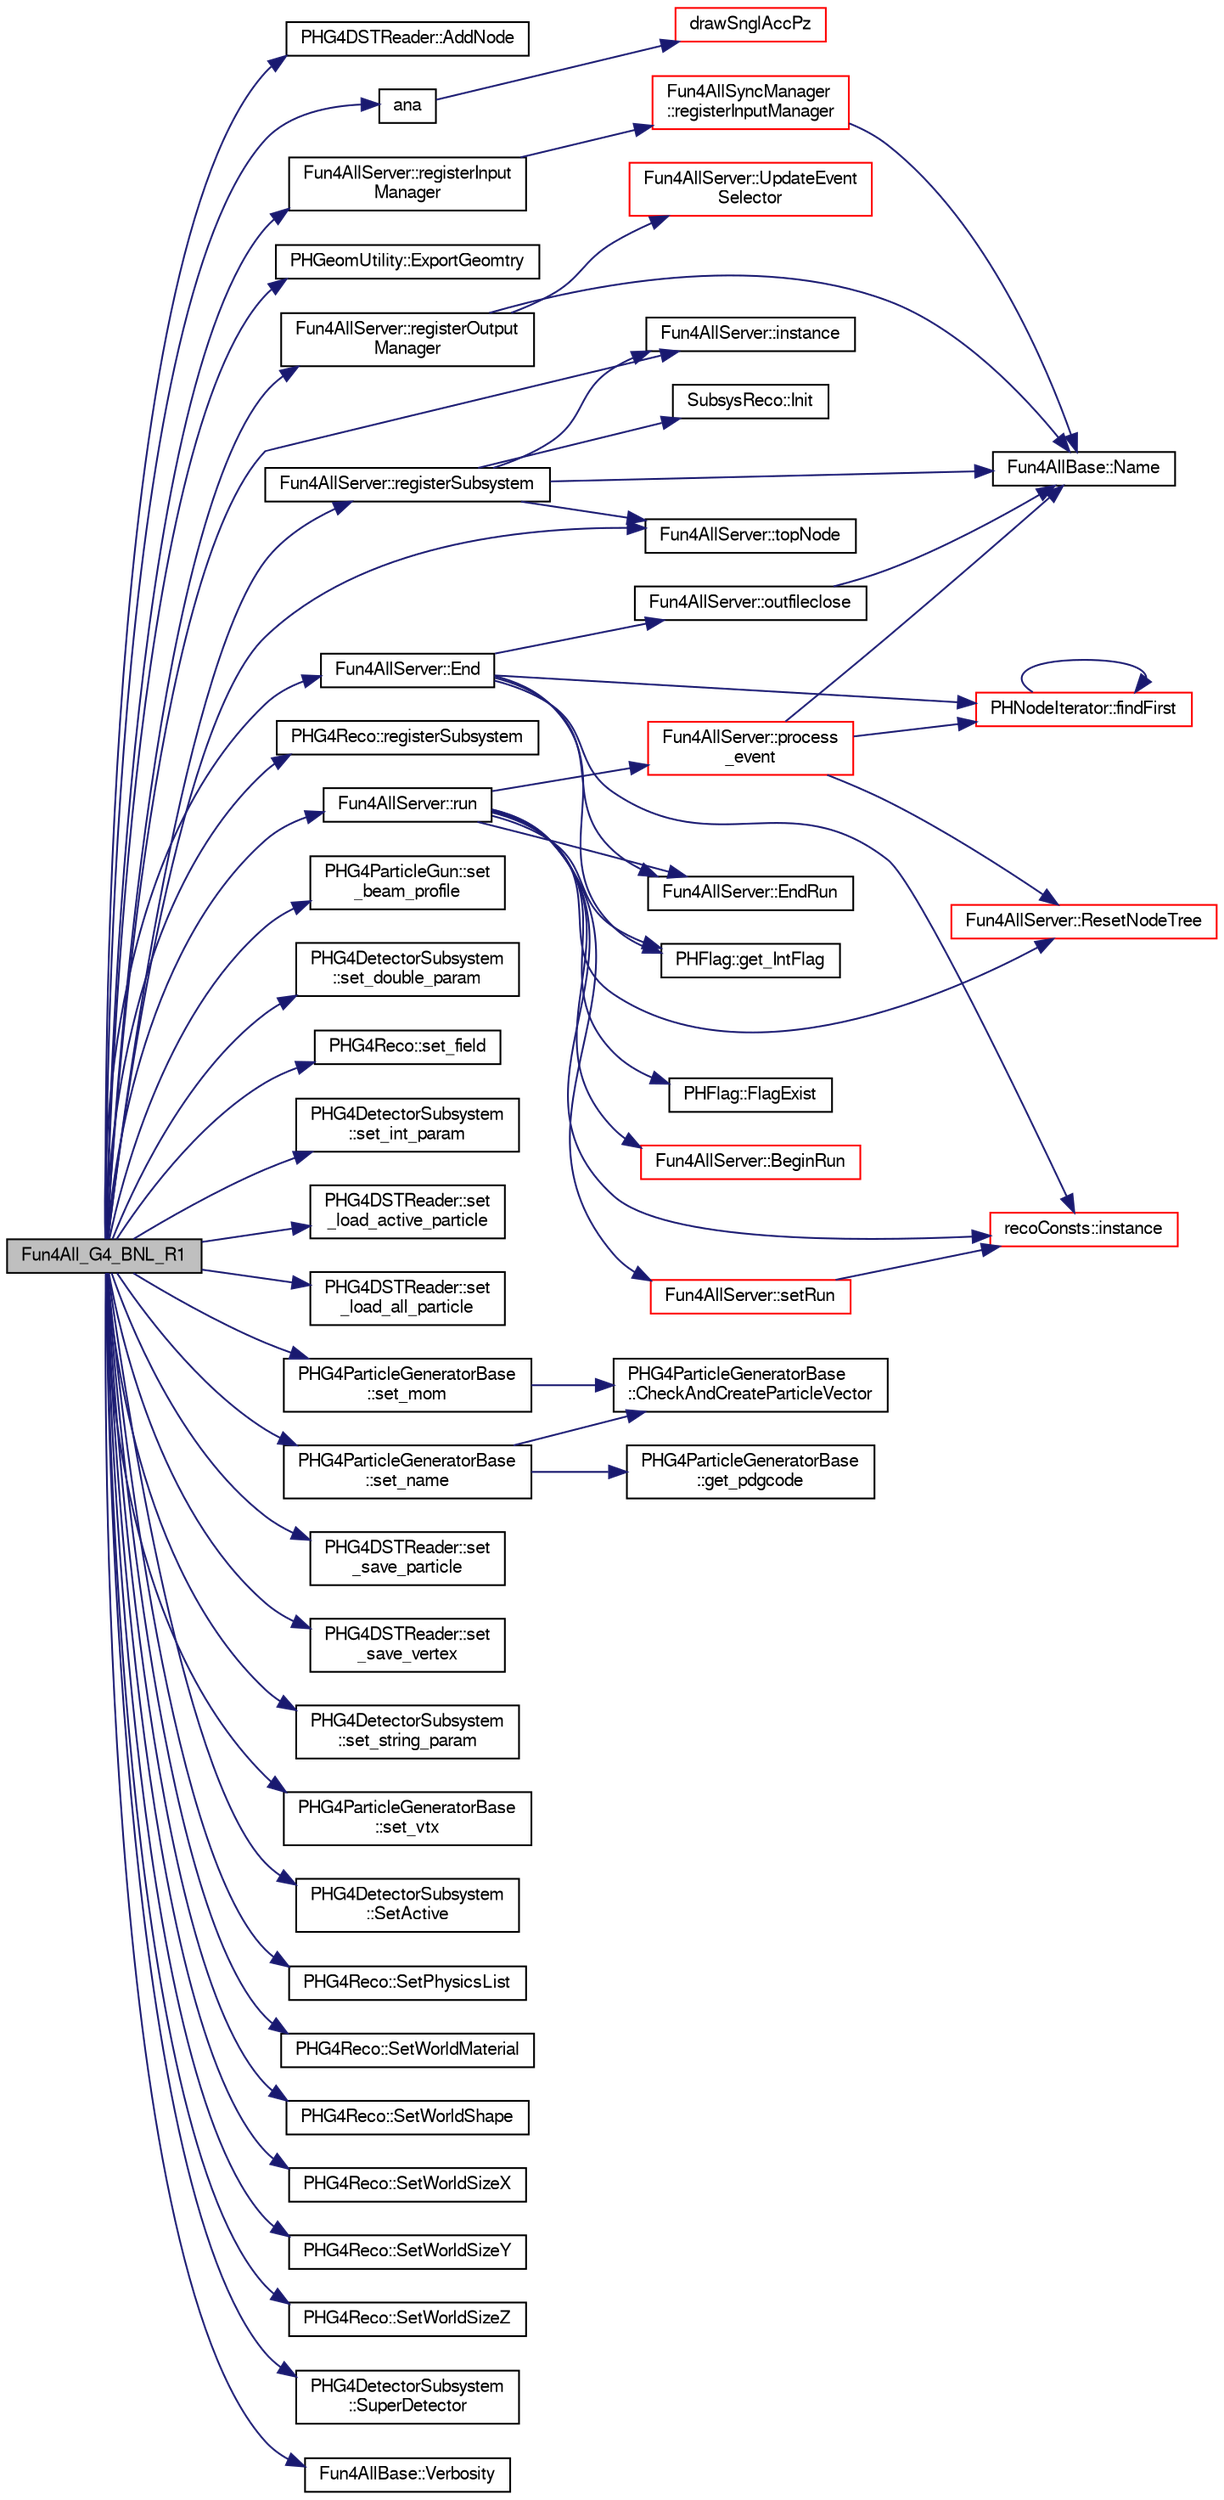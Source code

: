 digraph "Fun4All_G4_BNL_R1"
{
  bgcolor="transparent";
  edge [fontname="FreeSans",fontsize="10",labelfontname="FreeSans",labelfontsize="10"];
  node [fontname="FreeSans",fontsize="10",shape=record];
  rankdir="LR";
  Node1 [label="Fun4All_G4_BNL_R1",height=0.2,width=0.4,color="black", fillcolor="grey75", style="filled" fontcolor="black"];
  Node1 -> Node2 [color="midnightblue",fontsize="10",style="solid",fontname="FreeSans"];
  Node2 [label="PHG4DSTReader::AddNode",height=0.2,width=0.4,color="black",URL="$d4/dc9/classPHG4DSTReader.html#ad95002b6a7bbbc879e5b236a79d6e2e7"];
  Node1 -> Node3 [color="midnightblue",fontsize="10",style="solid",fontname="FreeSans"];
  Node3 [label="ana",height=0.2,width=0.4,color="black",URL="$d5/de9/E1039Shielding_2ana_8C.html#a24b637aefa84c667b63905e9be5a8f69"];
  Node3 -> Node4 [color="midnightblue",fontsize="10",style="solid",fontname="FreeSans"];
  Node4 [label="drawSnglAccPz",height=0.2,width=0.4,color="red",URL="$d5/de9/E1039Shielding_2ana_8C.html#a4770f9752bd2f6c264c3a5f0e5f07bf3"];
  Node1 -> Node5 [color="midnightblue",fontsize="10",style="solid",fontname="FreeSans"];
  Node5 [label="Fun4AllServer::End",height=0.2,width=0.4,color="black",URL="$da/d29/classFun4AllServer.html#ab7263450319ca1d5029209fde26a7af8"];
  Node5 -> Node6 [color="midnightblue",fontsize="10",style="solid",fontname="FreeSans"];
  Node6 [label="recoConsts::instance",height=0.2,width=0.4,color="red",URL="$d8/d14/classrecoConsts.html#ae69a5c29a7199ba16d0e537158618802"];
  Node5 -> Node7 [color="midnightblue",fontsize="10",style="solid",fontname="FreeSans"];
  Node7 [label="Fun4AllServer::EndRun",height=0.2,width=0.4,color="black",URL="$da/d29/classFun4AllServer.html#a53b1b6b338aa36891f2690a188920980"];
  Node5 -> Node8 [color="midnightblue",fontsize="10",style="solid",fontname="FreeSans"];
  Node8 [label="PHFlag::get_IntFlag",height=0.2,width=0.4,color="black",URL="$d1/da8/classPHFlag.html#a07899067141a5f12333cc37183caddc8"];
  Node5 -> Node9 [color="midnightblue",fontsize="10",style="solid",fontname="FreeSans"];
  Node9 [label="PHNodeIterator::findFirst",height=0.2,width=0.4,color="red",URL="$d5/d07/classPHNodeIterator.html#aea98bf8619af59b1212a94fb32106baa"];
  Node9 -> Node9 [color="midnightblue",fontsize="10",style="solid",fontname="FreeSans"];
  Node5 -> Node10 [color="midnightblue",fontsize="10",style="solid",fontname="FreeSans"];
  Node10 [label="Fun4AllServer::outfileclose",height=0.2,width=0.4,color="black",URL="$da/d29/classFun4AllServer.html#a6f2074f451d0c0c1b4a802edde5ffb94"];
  Node10 -> Node11 [color="midnightblue",fontsize="10",style="solid",fontname="FreeSans"];
  Node11 [label="Fun4AllBase::Name",height=0.2,width=0.4,color="black",URL="$d5/dec/classFun4AllBase.html#a41f9ac377743d046f590617fd6f4f0ed",tooltip="Returns the name of this module. "];
  Node1 -> Node12 [color="midnightblue",fontsize="10",style="solid",fontname="FreeSans"];
  Node12 [label="PHGeomUtility::ExportGeomtry",height=0.2,width=0.4,color="black",URL="$d2/da1/classPHGeomUtility.html#aaa34b2cff253bbdae62673e7f68e091c",tooltip="DST node -&gt; TGeoManager -&gt; export files, like gdml, .root or .C formats. "];
  Node1 -> Node13 [color="midnightblue",fontsize="10",style="solid",fontname="FreeSans"];
  Node13 [label="Fun4AllServer::instance",height=0.2,width=0.4,color="black",URL="$da/d29/classFun4AllServer.html#a3e55156f91b2c94bb6c4ef33ffce587a"];
  Node1 -> Node14 [color="midnightblue",fontsize="10",style="solid",fontname="FreeSans"];
  Node14 [label="Fun4AllServer::registerInput\lManager",height=0.2,width=0.4,color="black",URL="$da/d29/classFun4AllServer.html#ab2cb490790d15b865ae79eb3094caabe"];
  Node14 -> Node15 [color="midnightblue",fontsize="10",style="solid",fontname="FreeSans"];
  Node15 [label="Fun4AllSyncManager\l::registerInputManager",height=0.2,width=0.4,color="red",URL="$dd/ded/classFun4AllSyncManager.html#a2a284bc4ed777ec7f39d6e5c7090067c"];
  Node15 -> Node11 [color="midnightblue",fontsize="10",style="solid",fontname="FreeSans"];
  Node1 -> Node16 [color="midnightblue",fontsize="10",style="solid",fontname="FreeSans"];
  Node16 [label="Fun4AllServer::registerOutput\lManager",height=0.2,width=0.4,color="black",URL="$da/d29/classFun4AllServer.html#a9e7cd54536d1edb6e5c5cc153c0a036a"];
  Node16 -> Node11 [color="midnightblue",fontsize="10",style="solid",fontname="FreeSans"];
  Node16 -> Node17 [color="midnightblue",fontsize="10",style="solid",fontname="FreeSans"];
  Node17 [label="Fun4AllServer::UpdateEvent\lSelector",height=0.2,width=0.4,color="red",URL="$da/d29/classFun4AllServer.html#a596005b9bc46ff6f5167378423248271"];
  Node1 -> Node18 [color="midnightblue",fontsize="10",style="solid",fontname="FreeSans"];
  Node18 [label="Fun4AllServer::registerSubsystem",height=0.2,width=0.4,color="black",URL="$da/d29/classFun4AllServer.html#a0a9947db0ede1e55622001eb7515f8c0"];
  Node18 -> Node13 [color="midnightblue",fontsize="10",style="solid",fontname="FreeSans"];
  Node18 -> Node11 [color="midnightblue",fontsize="10",style="solid",fontname="FreeSans"];
  Node18 -> Node19 [color="midnightblue",fontsize="10",style="solid",fontname="FreeSans"];
  Node19 [label="Fun4AllServer::topNode",height=0.2,width=0.4,color="black",URL="$da/d29/classFun4AllServer.html#abcaf6825367e5db292ff795237bdcf62"];
  Node18 -> Node20 [color="midnightblue",fontsize="10",style="solid",fontname="FreeSans"];
  Node20 [label="SubsysReco::Init",height=0.2,width=0.4,color="black",URL="$d0/d32/classSubsysReco.html#a6670c0a093dd2c2bdd44f8fc6f9ba8e8"];
  Node1 -> Node21 [color="midnightblue",fontsize="10",style="solid",fontname="FreeSans"];
  Node21 [label="PHG4Reco::registerSubsystem",height=0.2,width=0.4,color="black",URL="$d0/d78/classPHG4Reco.html#abc0956c0994a72d5a817b69511e1456b",tooltip="register subsystem "];
  Node1 -> Node22 [color="midnightblue",fontsize="10",style="solid",fontname="FreeSans"];
  Node22 [label="Fun4AllServer::run",height=0.2,width=0.4,color="black",URL="$da/d29/classFun4AllServer.html#a11bbc8b2f53bc06e0b05ee202dd6372a",tooltip="run n events (0 means up to end of file) "];
  Node22 -> Node6 [color="midnightblue",fontsize="10",style="solid",fontname="FreeSans"];
  Node22 -> Node23 [color="midnightblue",fontsize="10",style="solid",fontname="FreeSans"];
  Node23 [label="PHFlag::FlagExist",height=0.2,width=0.4,color="black",URL="$d1/da8/classPHFlag.html#a4b73a422f0076568904d71f40e849da5"];
  Node22 -> Node8 [color="midnightblue",fontsize="10",style="solid",fontname="FreeSans"];
  Node22 -> Node24 [color="midnightblue",fontsize="10",style="solid",fontname="FreeSans"];
  Node24 [label="Fun4AllServer::ResetNodeTree",height=0.2,width=0.4,color="red",URL="$da/d29/classFun4AllServer.html#ab2479a9a3e45d51118e308597acd5228"];
  Node22 -> Node25 [color="midnightblue",fontsize="10",style="solid",fontname="FreeSans"];
  Node25 [label="Fun4AllServer::setRun",height=0.2,width=0.4,color="red",URL="$da/d29/classFun4AllServer.html#af1002b9170308da078c0e14a5ac4b514"];
  Node25 -> Node6 [color="midnightblue",fontsize="10",style="solid",fontname="FreeSans"];
  Node22 -> Node26 [color="midnightblue",fontsize="10",style="solid",fontname="FreeSans"];
  Node26 [label="Fun4AllServer::BeginRun",height=0.2,width=0.4,color="red",URL="$da/d29/classFun4AllServer.html#afcfc5583204cac58b4e66a2406187a18"];
  Node22 -> Node7 [color="midnightblue",fontsize="10",style="solid",fontname="FreeSans"];
  Node22 -> Node27 [color="midnightblue",fontsize="10",style="solid",fontname="FreeSans"];
  Node27 [label="Fun4AllServer::process\l_event",height=0.2,width=0.4,color="red",URL="$da/d29/classFun4AllServer.html#a6a65a944dfb40966ace97d35ab1f7942"];
  Node27 -> Node9 [color="midnightblue",fontsize="10",style="solid",fontname="FreeSans"];
  Node27 -> Node11 [color="midnightblue",fontsize="10",style="solid",fontname="FreeSans"];
  Node27 -> Node24 [color="midnightblue",fontsize="10",style="solid",fontname="FreeSans"];
  Node1 -> Node28 [color="midnightblue",fontsize="10",style="solid",fontname="FreeSans"];
  Node28 [label="PHG4ParticleGun::set\l_beam_profile",height=0.2,width=0.4,color="black",URL="$dd/d13/classPHG4ParticleGun.html#a2d29fadfb094cff742426062cabfaf75"];
  Node1 -> Node29 [color="midnightblue",fontsize="10",style="solid",fontname="FreeSans"];
  Node29 [label="PHG4DetectorSubsystem\l::set_double_param",height=0.2,width=0.4,color="black",URL="$d5/d29/classPHG4DetectorSubsystem.html#a48e75fd1738dab9d0d66b174053ead8f"];
  Node1 -> Node30 [color="midnightblue",fontsize="10",style="solid",fontname="FreeSans"];
  Node30 [label="PHG4Reco::set_field",height=0.2,width=0.4,color="black",URL="$d0/d78/classPHG4Reco.html#af7a3ea8186b3f700913d0f0ab4a64535",tooltip="set default magnetic field strength with a constant magnetic field. Only valid if set_field_map() is ..."];
  Node1 -> Node31 [color="midnightblue",fontsize="10",style="solid",fontname="FreeSans"];
  Node31 [label="PHG4DetectorSubsystem\l::set_int_param",height=0.2,width=0.4,color="black",URL="$d5/d29/classPHG4DetectorSubsystem.html#a9c64b70e82272ef90f285ecaef1e50b4"];
  Node1 -> Node32 [color="midnightblue",fontsize="10",style="solid",fontname="FreeSans"];
  Node32 [label="PHG4DSTReader::set\l_load_active_particle",height=0.2,width=0.4,color="black",URL="$d4/dc9/classPHG4DSTReader.html#af40c7548b7a92d5da87e8551b72b3de8",tooltip="load all particle that produced a saved hit "];
  Node1 -> Node33 [color="midnightblue",fontsize="10",style="solid",fontname="FreeSans"];
  Node33 [label="PHG4DSTReader::set\l_load_all_particle",height=0.2,width=0.4,color="black",URL="$d4/dc9/classPHG4DSTReader.html#a8f8aaa1d925f60f427b1800a17921cb8"];
  Node1 -> Node34 [color="midnightblue",fontsize="10",style="solid",fontname="FreeSans"];
  Node34 [label="PHG4ParticleGeneratorBase\l::set_mom",height=0.2,width=0.4,color="black",URL="$d8/d78/classPHG4ParticleGeneratorBase.html#a312dbba9bbdc9e2db66f0c11295d6e04"];
  Node34 -> Node35 [color="midnightblue",fontsize="10",style="solid",fontname="FreeSans"];
  Node35 [label="PHG4ParticleGeneratorBase\l::CheckAndCreateParticleVector",height=0.2,width=0.4,color="black",URL="$d8/d78/classPHG4ParticleGeneratorBase.html#a700e600d844bad2352786a0f1506a2dd"];
  Node1 -> Node36 [color="midnightblue",fontsize="10",style="solid",fontname="FreeSans"];
  Node36 [label="PHG4ParticleGeneratorBase\l::set_name",height=0.2,width=0.4,color="black",URL="$d8/d78/classPHG4ParticleGeneratorBase.html#ad3bece97c2350072c683575ab5bdb53c"];
  Node36 -> Node35 [color="midnightblue",fontsize="10",style="solid",fontname="FreeSans"];
  Node36 -> Node37 [color="midnightblue",fontsize="10",style="solid",fontname="FreeSans"];
  Node37 [label="PHG4ParticleGeneratorBase\l::get_pdgcode",height=0.2,width=0.4,color="black",URL="$d8/d78/classPHG4ParticleGeneratorBase.html#a2b222deb69d82462362adb14bf3222e9"];
  Node1 -> Node38 [color="midnightblue",fontsize="10",style="solid",fontname="FreeSans"];
  Node38 [label="PHG4DSTReader::set\l_save_particle",height=0.2,width=0.4,color="black",URL="$d4/dc9/classPHG4DSTReader.html#aee061057ff4d7f958568beb6c00a36dc",tooltip="Switch for saving any particles at all. "];
  Node1 -> Node39 [color="midnightblue",fontsize="10",style="solid",fontname="FreeSans"];
  Node39 [label="PHG4DSTReader::set\l_save_vertex",height=0.2,width=0.4,color="black",URL="$d4/dc9/classPHG4DSTReader.html#aaf89f8479386ec9e8223e98d532798ae",tooltip="Switch for vertex. "];
  Node1 -> Node40 [color="midnightblue",fontsize="10",style="solid",fontname="FreeSans"];
  Node40 [label="PHG4DetectorSubsystem\l::set_string_param",height=0.2,width=0.4,color="black",URL="$d5/d29/classPHG4DetectorSubsystem.html#a82c122f8a80f34dc4ffba6675ce60c75"];
  Node1 -> Node41 [color="midnightblue",fontsize="10",style="solid",fontname="FreeSans"];
  Node41 [label="PHG4ParticleGeneratorBase\l::set_vtx",height=0.2,width=0.4,color="black",URL="$d8/d78/classPHG4ParticleGeneratorBase.html#a45b6073aec5d527acfbb8ecc7db95033"];
  Node1 -> Node42 [color="midnightblue",fontsize="10",style="solid",fontname="FreeSans"];
  Node42 [label="PHG4DetectorSubsystem\l::SetActive",height=0.2,width=0.4,color="black",URL="$d5/d29/classPHG4DetectorSubsystem.html#a06d7265cdb191528ced9e78e73ba0f0a"];
  Node1 -> Node43 [color="midnightblue",fontsize="10",style="solid",fontname="FreeSans"];
  Node43 [label="PHG4Reco::SetPhysicsList",height=0.2,width=0.4,color="black",URL="$d0/d78/classPHG4Reco.html#ae3a89b790e2508e68657bd0059675ef5"];
  Node1 -> Node44 [color="midnightblue",fontsize="10",style="solid",fontname="FreeSans"];
  Node44 [label="PHG4Reco::SetWorldMaterial",height=0.2,width=0.4,color="black",URL="$d0/d78/classPHG4Reco.html#a898e7e2c3a79651a474ae9a01fa7f6ea"];
  Node1 -> Node45 [color="midnightblue",fontsize="10",style="solid",fontname="FreeSans"];
  Node45 [label="PHG4Reco::SetWorldShape",height=0.2,width=0.4,color="black",URL="$d0/d78/classPHG4Reco.html#ad2d08ddcb55a811e64f1ecf1763849dc"];
  Node1 -> Node46 [color="midnightblue",fontsize="10",style="solid",fontname="FreeSans"];
  Node46 [label="PHG4Reco::SetWorldSizeX",height=0.2,width=0.4,color="black",URL="$d0/d78/classPHG4Reco.html#a4b72190c41f51067bce7433768d5eb57"];
  Node1 -> Node47 [color="midnightblue",fontsize="10",style="solid",fontname="FreeSans"];
  Node47 [label="PHG4Reco::SetWorldSizeY",height=0.2,width=0.4,color="black",URL="$d0/d78/classPHG4Reco.html#a5435e55d77e217cbaf9dcf81b85eb0c9"];
  Node1 -> Node48 [color="midnightblue",fontsize="10",style="solid",fontname="FreeSans"];
  Node48 [label="PHG4Reco::SetWorldSizeZ",height=0.2,width=0.4,color="black",URL="$d0/d78/classPHG4Reco.html#aba08aa99a753272d63a4728c24b2e1c3"];
  Node1 -> Node49 [color="midnightblue",fontsize="10",style="solid",fontname="FreeSans"];
  Node49 [label="PHG4DetectorSubsystem\l::SuperDetector",height=0.2,width=0.4,color="black",URL="$d5/d29/classPHG4DetectorSubsystem.html#aa0c11d415a70a207a3ea851b28932dfd"];
  Node1 -> Node19 [color="midnightblue",fontsize="10",style="solid",fontname="FreeSans"];
  Node1 -> Node50 [color="midnightblue",fontsize="10",style="solid",fontname="FreeSans"];
  Node50 [label="Fun4AllBase::Verbosity",height=0.2,width=0.4,color="black",URL="$d5/dec/classFun4AllBase.html#a05da2261577843028cf78e99171343b9",tooltip="Sets the verbosity of this module (0 by default=quiet). "];
}
